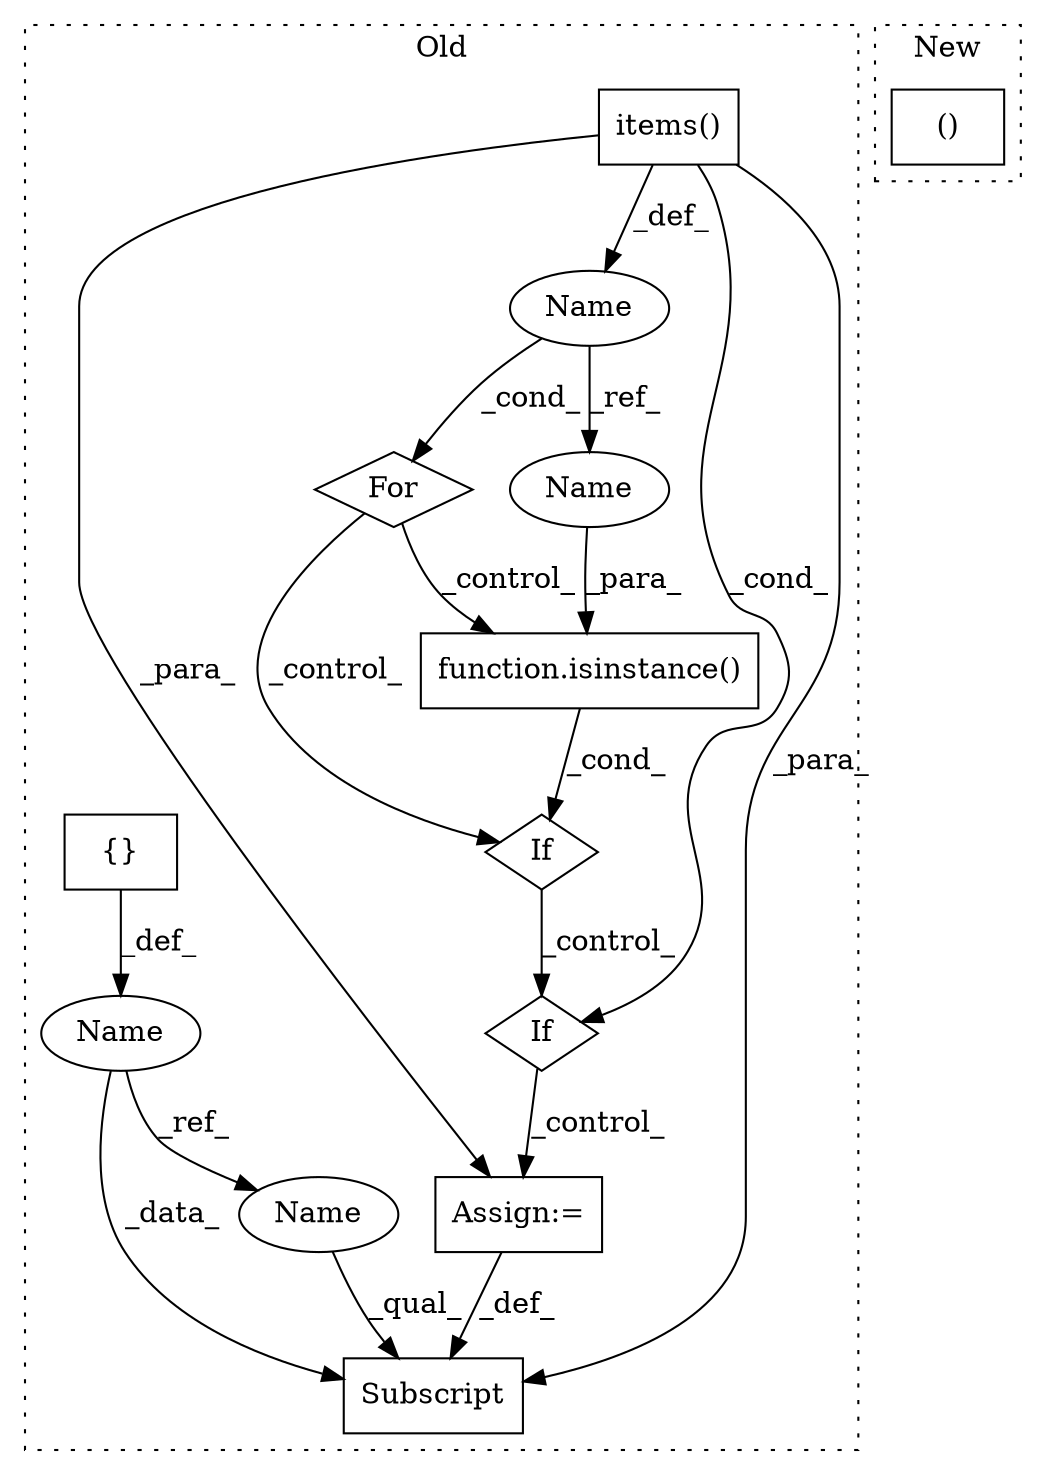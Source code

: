 digraph G {
subgraph cluster0 {
1 [label="items()" a="75" s="13916" l="16" shape="box"];
3 [label="For" a="107" s="13891,13932" l="4,14" shape="diamond"];
4 [label="Assign:=" a="68" s="14220" l="3" shape="box"];
5 [label="Name" a="87" s="13905" l="7" shape="ellipse"];
6 [label="If" a="96" s="13991" l="3" shape="diamond"];
7 [label="Subscript" a="63" s="14195,0" l="25,0" shape="box"];
8 [label="Name" a="87" s="13716" l="15" shape="ellipse"];
9 [label="{}" a="95" s="13734,13735" l="2,1" shape="box"];
10 [label="If" a="96" s="13946" l="3" shape="diamond"];
11 [label="function.isinstance()" a="75" s="13949,13972" l="11,1" shape="box"];
12 [label="Name" a="87" s="14195" l="15" shape="ellipse"];
13 [label="Name" a="87" s="13960" l="7" shape="ellipse"];
label = "Old";
style="dotted";
}
subgraph cluster1 {
2 [label="()" a="54" s="13843" l="50" shape="box"];
label = "New";
style="dotted";
}
1 -> 7 [label="_para_"];
1 -> 5 [label="_def_"];
1 -> 6 [label="_cond_"];
1 -> 4 [label="_para_"];
3 -> 10 [label="_control_"];
3 -> 11 [label="_control_"];
4 -> 7 [label="_def_"];
5 -> 13 [label="_ref_"];
5 -> 3 [label="_cond_"];
6 -> 4 [label="_control_"];
8 -> 7 [label="_data_"];
8 -> 12 [label="_ref_"];
9 -> 8 [label="_def_"];
10 -> 6 [label="_control_"];
11 -> 10 [label="_cond_"];
12 -> 7 [label="_qual_"];
13 -> 11 [label="_para_"];
}
